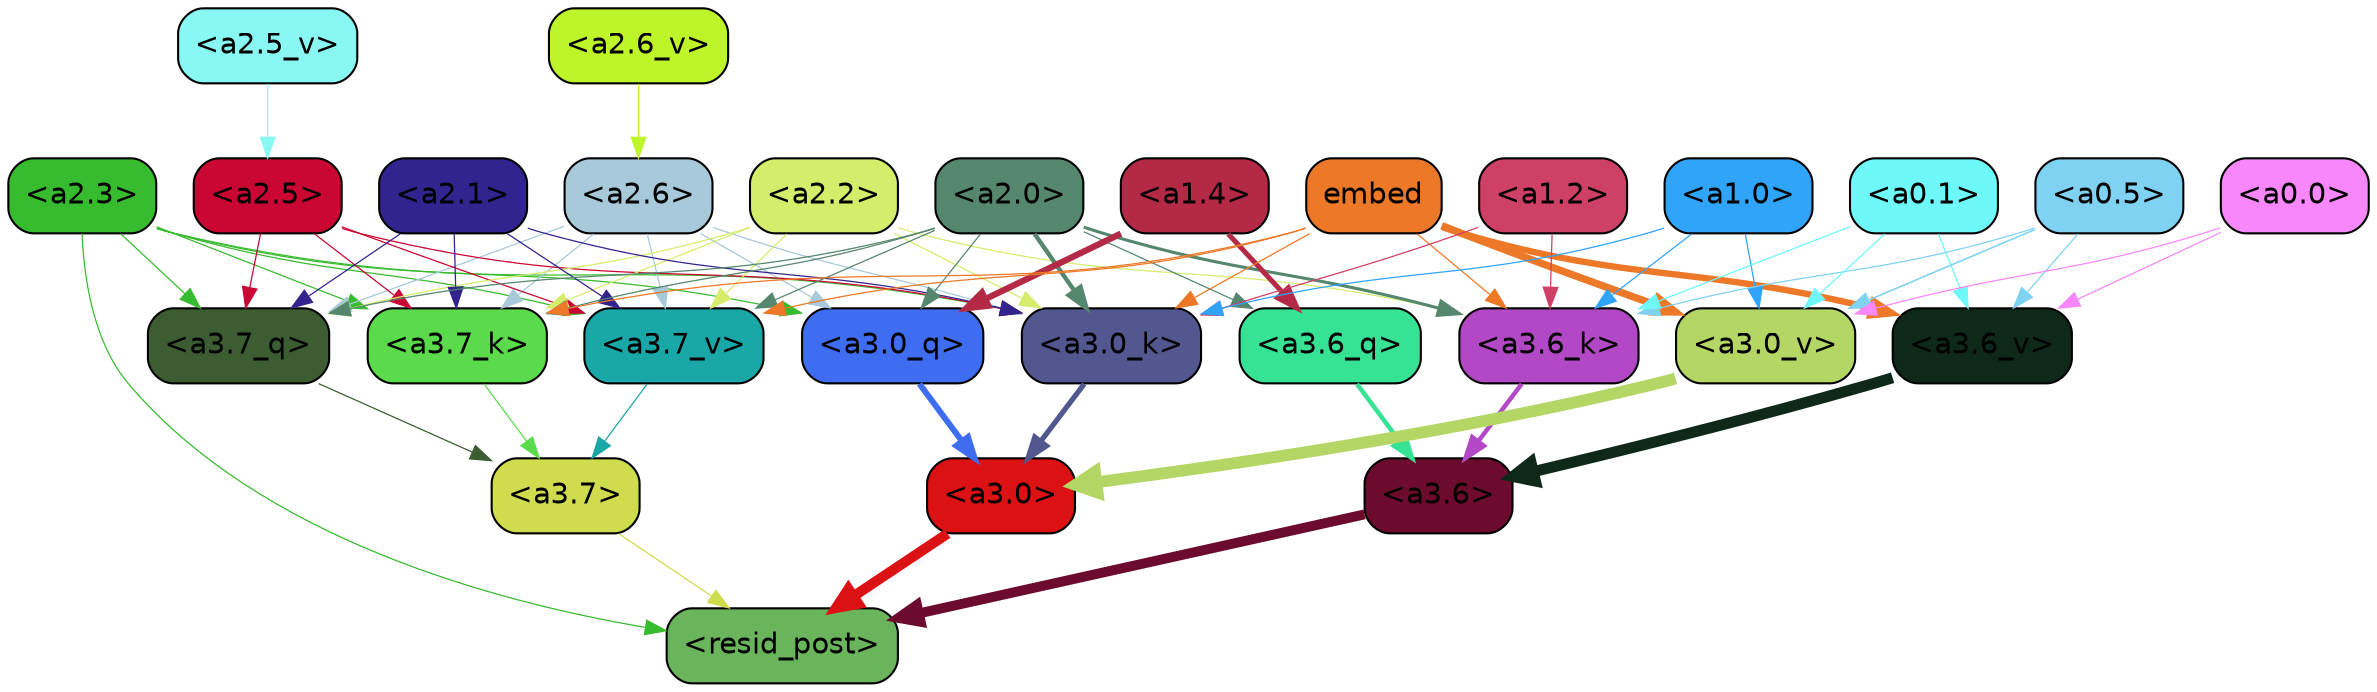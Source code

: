 strict digraph "" {
	graph [bgcolor=transparent,
		layout=dot,
		overlap=false,
		splines=true
	];
	"<a3.7>"	[color=black,
		fillcolor="#cfdc4e",
		fontname=Helvetica,
		shape=box,
		style="filled, rounded"];
	"<resid_post>"	[color=black,
		fillcolor="#6ab45c",
		fontname=Helvetica,
		shape=box,
		style="filled, rounded"];
	"<a3.7>" -> "<resid_post>"	[color="#cfdc4e",
		penwidth=0.6];
	"<a3.6>"	[color=black,
		fillcolor="#6c0b2d",
		fontname=Helvetica,
		shape=box,
		style="filled, rounded"];
	"<a3.6>" -> "<resid_post>"	[color="#6c0b2d",
		penwidth=4.7534414529800415];
	"<a3.0>"	[color=black,
		fillcolor="#db1113",
		fontname=Helvetica,
		shape=box,
		style="filled, rounded"];
	"<a3.0>" -> "<resid_post>"	[color="#db1113",
		penwidth=4.898576855659485];
	"<a2.3>"	[color=black,
		fillcolor="#38bc2f",
		fontname=Helvetica,
		shape=box,
		style="filled, rounded"];
	"<a2.3>" -> "<resid_post>"	[color="#38bc2f",
		penwidth=0.6];
	"<a3.7_q>"	[color=black,
		fillcolor="#3c5d32",
		fontname=Helvetica,
		shape=box,
		style="filled, rounded"];
	"<a2.3>" -> "<a3.7_q>"	[color="#38bc2f",
		penwidth=0.6];
	"<a3.0_q>"	[color=black,
		fillcolor="#3e6df1",
		fontname=Helvetica,
		shape=box,
		style="filled, rounded"];
	"<a2.3>" -> "<a3.0_q>"	[color="#38bc2f",
		penwidth=0.6];
	"<a3.7_k>"	[color=black,
		fillcolor="#5bdb4c",
		fontname=Helvetica,
		shape=box,
		style="filled, rounded"];
	"<a2.3>" -> "<a3.7_k>"	[color="#38bc2f",
		penwidth=0.6];
	"<a3.0_k>"	[color=black,
		fillcolor="#52588f",
		fontname=Helvetica,
		shape=box,
		style="filled, rounded"];
	"<a2.3>" -> "<a3.0_k>"	[color="#38bc2f",
		penwidth=0.6];
	"<a3.7_v>"	[color=black,
		fillcolor="#1aa7a8",
		fontname=Helvetica,
		shape=box,
		style="filled, rounded"];
	"<a2.3>" -> "<a3.7_v>"	[color="#38bc2f",
		penwidth=0.6];
	"<a3.7_q>" -> "<a3.7>"	[color="#3c5d32",
		penwidth=0.6];
	"<a3.6_q>"	[color=black,
		fillcolor="#36e395",
		fontname=Helvetica,
		shape=box,
		style="filled, rounded"];
	"<a3.6_q>" -> "<a3.6>"	[color="#36e395",
		penwidth=2.160832464694977];
	"<a3.0_q>" -> "<a3.0>"	[color="#3e6df1",
		penwidth=2.870753765106201];
	"<a3.7_k>" -> "<a3.7>"	[color="#5bdb4c",
		penwidth=0.6];
	"<a3.6_k>"	[color=black,
		fillcolor="#b248c5",
		fontname=Helvetica,
		shape=box,
		style="filled, rounded"];
	"<a3.6_k>" -> "<a3.6>"	[color="#b248c5",
		penwidth=2.13908451795578];
	"<a3.0_k>" -> "<a3.0>"	[color="#52588f",
		penwidth=2.520303964614868];
	"<a3.7_v>" -> "<a3.7>"	[color="#1aa7a8",
		penwidth=0.6];
	"<a3.6_v>"	[color=black,
		fillcolor="#0e291a",
		fontname=Helvetica,
		shape=box,
		style="filled, rounded"];
	"<a3.6_v>" -> "<a3.6>"	[color="#0e291a",
		penwidth=5.297133803367615];
	"<a3.0_v>"	[color=black,
		fillcolor="#b3d665",
		fontname=Helvetica,
		shape=box,
		style="filled, rounded"];
	"<a3.0_v>" -> "<a3.0>"	[color="#b3d665",
		penwidth=5.680712580680847];
	"<a2.6>"	[color=black,
		fillcolor="#a7c9d9",
		fontname=Helvetica,
		shape=box,
		style="filled, rounded"];
	"<a2.6>" -> "<a3.7_q>"	[color="#a7c9d9",
		penwidth=0.6];
	"<a2.6>" -> "<a3.0_q>"	[color="#a7c9d9",
		penwidth=0.6];
	"<a2.6>" -> "<a3.7_k>"	[color="#a7c9d9",
		penwidth=0.6];
	"<a2.6>" -> "<a3.0_k>"	[color="#a7c9d9",
		penwidth=0.6];
	"<a2.6>" -> "<a3.7_v>"	[color="#a7c9d9",
		penwidth=0.6];
	"<a2.5>"	[color=black,
		fillcolor="#ca0732",
		fontname=Helvetica,
		shape=box,
		style="filled, rounded"];
	"<a2.5>" -> "<a3.7_q>"	[color="#ca0732",
		penwidth=0.6];
	"<a2.5>" -> "<a3.7_k>"	[color="#ca0732",
		penwidth=0.6];
	"<a2.5>" -> "<a3.0_k>"	[color="#ca0732",
		penwidth=0.6];
	"<a2.5>" -> "<a3.7_v>"	[color="#ca0732",
		penwidth=0.6];
	"<a2.2>"	[color=black,
		fillcolor="#d4ee6c",
		fontname=Helvetica,
		shape=box,
		style="filled, rounded"];
	"<a2.2>" -> "<a3.7_q>"	[color="#d4ee6c",
		penwidth=0.6];
	"<a2.2>" -> "<a3.7_k>"	[color="#d4ee6c",
		penwidth=0.6];
	"<a2.2>" -> "<a3.6_k>"	[color="#d4ee6c",
		penwidth=0.6];
	"<a2.2>" -> "<a3.0_k>"	[color="#d4ee6c",
		penwidth=0.6];
	"<a2.2>" -> "<a3.7_v>"	[color="#d4ee6c",
		penwidth=0.6];
	"<a2.1>"	[color=black,
		fillcolor="#32238e",
		fontname=Helvetica,
		shape=box,
		style="filled, rounded"];
	"<a2.1>" -> "<a3.7_q>"	[color="#32238e",
		penwidth=0.6];
	"<a2.1>" -> "<a3.7_k>"	[color="#32238e",
		penwidth=0.6];
	"<a2.1>" -> "<a3.0_k>"	[color="#32238e",
		penwidth=0.6];
	"<a2.1>" -> "<a3.7_v>"	[color="#32238e",
		penwidth=0.6];
	"<a2.0>"	[color=black,
		fillcolor="#55866e",
		fontname=Helvetica,
		shape=box,
		style="filled, rounded"];
	"<a2.0>" -> "<a3.7_q>"	[color="#55866e",
		penwidth=0.6];
	"<a2.0>" -> "<a3.6_q>"	[color="#55866e",
		penwidth=0.6];
	"<a2.0>" -> "<a3.0_q>"	[color="#55866e",
		penwidth=0.6];
	"<a2.0>" -> "<a3.7_k>"	[color="#55866e",
		penwidth=0.6];
	"<a2.0>" -> "<a3.6_k>"	[color="#55866e",
		penwidth=1.4807794839143753];
	"<a2.0>" -> "<a3.0_k>"	[color="#55866e",
		penwidth=2.095262974500656];
	"<a2.0>" -> "<a3.7_v>"	[color="#55866e",
		penwidth=0.6];
	"<a1.4>"	[color=black,
		fillcolor="#b42a46",
		fontname=Helvetica,
		shape=box,
		style="filled, rounded"];
	"<a1.4>" -> "<a3.6_q>"	[color="#b42a46",
		penwidth=2.425799250602722];
	"<a1.4>" -> "<a3.0_q>"	[color="#b42a46",
		penwidth=3.0341034531593323];
	embed	[color=black,
		fillcolor="#ed7827",
		fontname=Helvetica,
		shape=box,
		style="filled, rounded"];
	embed -> "<a3.7_k>"	[color="#ed7827",
		penwidth=0.6];
	embed -> "<a3.6_k>"	[color="#ed7827",
		penwidth=0.6];
	embed -> "<a3.0_k>"	[color="#ed7827",
		penwidth=0.6];
	embed -> "<a3.7_v>"	[color="#ed7827",
		penwidth=0.6];
	embed -> "<a3.6_v>"	[color="#ed7827",
		penwidth=3.067279100418091];
	embed -> "<a3.0_v>"	[color="#ed7827",
		penwidth=3.5202720761299133];
	"<a1.2>"	[color=black,
		fillcolor="#cf4066",
		fontname=Helvetica,
		shape=box,
		style="filled, rounded"];
	"<a1.2>" -> "<a3.6_k>"	[color="#cf4066",
		penwidth=0.6];
	"<a1.2>" -> "<a3.0_k>"	[color="#cf4066",
		penwidth=0.6];
	"<a1.0>"	[color=black,
		fillcolor="#30a4f9",
		fontname=Helvetica,
		shape=box,
		style="filled, rounded"];
	"<a1.0>" -> "<a3.6_k>"	[color="#30a4f9",
		penwidth=0.6];
	"<a1.0>" -> "<a3.0_k>"	[color="#30a4f9",
		penwidth=0.6];
	"<a1.0>" -> "<a3.0_v>"	[color="#30a4f9",
		penwidth=0.6];
	"<a0.5>"	[color=black,
		fillcolor="#7fd2f2",
		fontname=Helvetica,
		shape=box,
		style="filled, rounded"];
	"<a0.5>" -> "<a3.6_k>"	[color="#7fd2f2",
		penwidth=0.6];
	"<a0.5>" -> "<a3.6_v>"	[color="#7fd2f2",
		penwidth=0.6];
	"<a0.5>" -> "<a3.0_v>"	[color="#7fd2f2",
		penwidth=0.764040544629097];
	"<a0.1>"	[color=black,
		fillcolor="#6ef8fa",
		fontname=Helvetica,
		shape=box,
		style="filled, rounded"];
	"<a0.1>" -> "<a3.6_k>"	[color="#6ef8fa",
		penwidth=0.6];
	"<a0.1>" -> "<a3.6_v>"	[color="#6ef8fa",
		penwidth=0.6];
	"<a0.1>" -> "<a3.0_v>"	[color="#6ef8fa",
		penwidth=0.6];
	"<a0.0>"	[color=black,
		fillcolor="#f787fa",
		fontname=Helvetica,
		shape=box,
		style="filled, rounded"];
	"<a0.0>" -> "<a3.6_v>"	[color="#f787fa",
		penwidth=0.6];
	"<a0.0>" -> "<a3.0_v>"	[color="#f787fa",
		penwidth=0.6];
	"<a2.6_v>"	[color=black,
		fillcolor="#bef52a",
		fontname=Helvetica,
		shape=box,
		style="filled, rounded"];
	"<a2.6_v>" -> "<a2.6>"	[color="#bef52a",
		penwidth=0.6];
	"<a2.5_v>"	[color=black,
		fillcolor="#8af8f2",
		fontname=Helvetica,
		shape=box,
		style="filled, rounded"];
	"<a2.5_v>" -> "<a2.5>"	[color="#8af8f2",
		penwidth=0.6];
}

